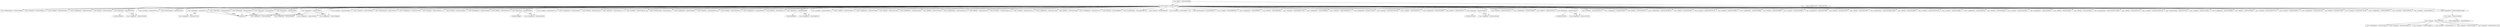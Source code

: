 digraph G {
140204191969040 [shape=box,label="<class 'ir.LoadImmStat'> 140204191969040" ];
140204191968144 [shape=box,label="<class 'ir.UnaryStat'> 140204191968144" ];
140204191968976 [shape=box,label="<class 'ir.StoreStat'> 140204191968976: t1" ];
140204191968464 [shape=box,label="<class 'ir.ReadCommand'> 140204191968464" ];
140204191968592 [shape=box,label="<class 'ir.StoreStat'> 140204191968592: t2" ];
140204192035024 [shape=box,label="<class 'ir.LoadStat'> 140204192035024: x" ];
140204192035280 [shape=box,label="<class 'ir.LoadImmStat'> 140204192035280" ];
140204192035664 [shape=box,label="<class 'ir.BinStat'> 140204192035664" ];
140204192037648 [shape=box,label="<class 'ir.BranchStat'> 140204192037648" ];
140204192037648 -> 140204191058832 [label=label2];
140204192037648 -> 140204192035600;
140204192037072 [shape=box,label="<class 'ir.LoadStat'> 140204192037072: x" ];
140204192037392 [shape=box,label="<class 'ir.PrintCommand'> 140204192037392" ];
140204192037712 [shape=box,label="<class 'ir.BranchStat'> 140204192037712" ];
140204192037712 -> 140204192037264 [label=label1];
140204192037712 -> 4483043416;
140204191058832 [shape=box,label="<class 'ir.EmptyStat'> 140204191058832" ];
140204192035984 [shape=box,label="<class 'ir.LoadStat'> 140204192035984: x" ];
140204192036624 [shape=box,label="<class 'ir.UnaryStat'> 140204192036624" ];
140204192036752 [shape=box,label="<class 'ir.PrintCommand'> 140204192036752" ];
140204192037264 [shape=box,label="<class 'ir.EmptyStat'> 140204192037264" ];
140204192037904 [shape=box,label="<class 'ir.LoadImmStat'> 140204192037904" ];
140204192038224 [shape=box,label="<class 'ir.StoreStat'> 140204192038224: t11" ];
140204191965584 [shape=box,label="<class 'ir.EmptyStat'> 140204191965584" ];
140204192038096 [shape=box,label="<class 'ir.LoadStat'> 140204192038096: x" ];
140204192038608 [shape=box,label="<class 'ir.LoadImmStat'> 140204192038608" ];
140204192002192 [shape=box,label="<class 'ir.BinStat'> 140204192002192" ];
140204192004368 [shape=box,label="<class 'ir.BranchStat'> 140204192004368" ];
140204192004368 -> 140204192004304 [label=label4];
140204192004368 -> 140204192038800;
140204192002384 [shape=box,label="<class 'ir.BranchStat'> 140204192002384" ];
140204192002384 -> 4483043416 [label=square];
140204192002384 -> 4483043416;
140204192002576 [shape=box,label="<class 'ir.LoadStat'> 140204192002576: x" ];
140204192002832 [shape=box,label="<class 'ir.LoadImmStat'> 140204192002832" ];
140204192003216 [shape=box,label="<class 'ir.BinStat'> 140204192003216" ];
140204192003472 [shape=box,label="<class 'ir.StoreStat'> 140204192003472: t17" ];
140204192003792 [shape=box,label="<class 'ir.LoadStat'> 140204192003792: squ" ];
140204192004112 [shape=box,label="<class 'ir.PrintCommand'> 140204192004112" ];
140204192004432 [shape=box,label="<class 'ir.BranchStat'> 140204192004432" ];
140204192004432 -> 140204191965584 [label=label3];
140204192004432 -> 4483043416;
140204192004304 [shape=box,label="<class 'ir.EmptyStat'> 140204192004304" ];
140204192004624 [shape=box,label="<class 'ir.LoadImmStat'> 140204192004624" ];
140204192004944 [shape=box,label="<class 'ir.StoreStat'> 140204192004944: t20" ];
140204191966992 [shape=box,label="<class 'ir.EmptyStat'> 140204191966992" ];
140204192004816 [shape=box,label="<class 'ir.LoadStat'> 140204192004816: x" ];
140204192005328 [shape=box,label="<class 'ir.LoadImmStat'> 140204192005328" ];
140204192005712 [shape=box,label="<class 'ir.BinStat'> 140204192005712" ];
140204190993808 [shape=box,label="<class 'ir.BranchStat'> 140204190993808" ];
140204190993808 -> 140204190993744 [label=label6];
140204190993808 -> 140204192005648;
140204192006032 [shape=box,label="<class 'ir.LoadStat'> 140204192006032: x" ];
140204192014608 [shape=box,label="<class 'ir.LoadStat'> 140204192014608: x" ];
140204192014864 [shape=box,label="<class 'ir.LoadImmStat'> 140204192014864" ];
140204192015248 [shape=box,label="<class 'ir.BinStat'> 140204192015248" ];
140204192015440 [shape=box,label="<class 'ir.LoadImmStat'> 140204192015440" ];
140204192015824 [shape=box,label="<class 'ir.BinStat'> 140204192015824" ];
140204192016208 [shape=box,label="<class 'ir.LoadPtrToSym'> 140204192016208: arr" ];
140204192016528 [shape=box,label="<class 'ir.BinStat'> 140204192016528" ];
140204192016656 [shape=box,label="<class 'ir.StoreStat'> 140204192016656: t24" ];
140204192016784 [shape=box,label="<class 'ir.LoadStat'> 140204192016784: x" ];
140204192017296 [shape=box,label="<class 'ir.LoadImmStat'> 140204192017296" ];
140204192017680 [shape=box,label="<class 'ir.BinStat'> 140204192017680" ];
140204192017872 [shape=box,label="<class 'ir.LoadImmStat'> 140204192017872" ];
140204190990480 [shape=box,label="<class 'ir.BinStat'> 140204190990480" ];
140204190991696 [shape=box,label="<class 'ir.LoadPtrToSym'> 140204190991696: arr" ];
140204190992208 [shape=box,label="<class 'ir.BinStat'> 140204190992208" ];
140204190992272 [shape=box,label="<class 'ir.LoadStat'> 140204190992272: t43" ];
140204190992528 [shape=box,label="<class 'ir.PrintCommand'> 140204190992528" ];
140204190992400 [shape=box,label="<class 'ir.LoadStat'> 140204190992400: x" ];
140204190992912 [shape=box,label="<class 'ir.LoadImmStat'> 140204190992912" ];
140204190993296 [shape=box,label="<class 'ir.BinStat'> 140204190993296" ];
140204190993552 [shape=box,label="<class 'ir.StoreStat'> 140204190993552: t46" ];
140204190993872 [shape=box,label="<class 'ir.BranchStat'> 140204190993872" ];
140204190993872 -> 140204191966992 [label=label5];
140204190993872 -> 4483043416;
140204190993744 [shape=box,label="<class 'ir.EmptyStat'> 140204190993744" ];
140204190994064 [shape=box,label="<class 'ir.LoadImmStat'> 140204190994064" ];
140204190994384 [shape=box,label="<class 'ir.StoreStat'> 140204190994384: t47" ];
140204191023184 [shape=box,label="<class 'ir.LoadImmStat'> 140204191023184" ];
140204191023504 [shape=box,label="<class 'ir.StoreStat'> 140204191023504: t48" ];
140204191966288 [shape=box,label="<class 'ir.EmptyStat'> 140204191966288" ];
140204191023376 [shape=box,label="<class 'ir.LoadStat'> 140204191023376: x" ];
140204191023888 [shape=box,label="<class 'ir.LoadImmStat'> 140204191023888" ];
140204191024272 [shape=box,label="<class 'ir.BinStat'> 140204191024272" ];
140204191058448 [shape=box,label="<class 'ir.BranchStat'> 140204191058448" ];
140204191058448 -> 140204191058384 [label=label10];
140204191058448 -> 140204191024208;
140204191966672 [shape=box,label="<class 'ir.EmptyStat'> 140204191966672" ];
140204191024592 [shape=box,label="<class 'ir.LoadStat'> 140204191024592: y" ];
140204191024848 [shape=box,label="<class 'ir.LoadImmStat'> 140204191024848" ];
140204191025232 [shape=box,label="<class 'ir.BinStat'> 140204191025232" ];
140204191058000 [shape=box,label="<class 'ir.BranchStat'> 140204191058000" ];
140204191058000 -> 140204191057936 [label=label8];
140204191058000 -> 140204191025168;
140204191025552 [shape=box,label="<class 'ir.LoadStat'> 140204191025552: x" ];
140204191025872 [shape=box,label="<class 'ir.LoadImmStat'> 140204191025872" ];
140204191025616 [shape=box,label="<class 'ir.BinStat'> 140204191025616" ];
140204191027088 [shape=box,label="<class 'ir.LoadPtrToSym'> 140204191027088: arr" ];
140204191035664 [shape=box,label="<class 'ir.BinStat'> 140204191035664" ];
140204191035728 [shape=box,label="<class 'ir.LoadStat'> 140204191035728: t61" ];
140204191036048 [shape=box,label="<class 'ir.LoadStat'> 140204191036048: x" ];
140204191036304 [shape=box,label="<class 'ir.LoadImmStat'> 140204191036304" ];
140204191036688 [shape=box,label="<class 'ir.BinStat'> 140204191036688" ];
140204191036880 [shape=box,label="<class 'ir.LoadStat'> 140204191036880: y" ];
140204191037200 [shape=box,label="<class 'ir.LoadImmStat'> 140204191037200" ];
140204191037584 [shape=box,label="<class 'ir.BinStat'> 140204191037584" ];
140204191037904 [shape=box,label="<class 'ir.BinStat'> 140204191037904" ];
140204191038288 [shape=box,label="<class 'ir.LoadPtrToSym'> 140204191038288: multid" ];
140204191038608 [shape=box,label="<class 'ir.BinStat'> 140204191038608" ];
140204191038736 [shape=box,label="<class 'ir.StoreStat'> 140204191038736: t59" ];
140204191038864 [shape=box,label="<class 'ir.LoadStat'> 140204191038864: x" ];
140204191039376 [shape=box,label="<class 'ir.LoadImmStat'> 140204191039376" ];
140204191048016 [shape=box,label="<class 'ir.BinStat'> 140204191048016" ];
140204191048208 [shape=box,label="<class 'ir.LoadStat'> 140204191048208: y" ];
140204191048528 [shape=box,label="<class 'ir.LoadImmStat'> 140204191048528" ];
140204191048912 [shape=box,label="<class 'ir.BinStat'> 140204191048912" ];
140204191049552 [shape=box,label="<class 'ir.BinStat'> 140204191049552" ];
140204191050576 [shape=box,label="<class 'ir.LoadPtrToSym'> 140204191050576: multid" ];
140204191051216 [shape=box,label="<class 'ir.BinStat'> 140204191051216" ];
140204191051280 [shape=box,label="<class 'ir.LoadStat'> 140204191051280: t84" ];
140204191051536 [shape=box,label="<class 'ir.PrintCommand'> 140204191051536" ];
140204191051408 [shape=box,label="<class 'ir.LoadStat'> 140204191051408: x" ];
140204191056080 [shape=box,label="<class 'ir.LoadImmStat'> 140204191056080" ];
140204191056464 [shape=box,label="<class 'ir.BinStat'> 140204191056464" ];
140204191056720 [shape=box,label="<class 'ir.StoreStat'> 140204191056720: t87" ];
140204191056592 [shape=box,label="<class 'ir.LoadStat'> 140204191056592: y" ];
140204191057104 [shape=box,label="<class 'ir.LoadImmStat'> 140204191057104" ];
140204191057488 [shape=box,label="<class 'ir.BinStat'> 140204191057488" ];
140204191057744 [shape=box,label="<class 'ir.StoreStat'> 140204191057744: t90" ];
140204191058064 [shape=box,label="<class 'ir.BranchStat'> 140204191058064" ];
140204191058064 -> 140204191966672 [label=label7];
140204191058064 -> 4483043416;
140204191057936 [shape=box,label="<class 'ir.EmptyStat'> 140204191057936" ];
140204191058512 [shape=box,label="<class 'ir.BranchStat'> 140204191058512" ];
140204191058512 -> 140204191966288 [label=label9];
140204191058512 -> 4483043416;
140204191058384 [shape=box,label="<class 'ir.EmptyStat'> 140204191058384" ];
140204191908496 [shape=box,label="<class 'ir.StatList'> 140204191908496" ];
140204191908496 -> 140204191969040 [pos=0];
140204191908496 -> 140204191968144 [pos=1];
140204191908496 -> 140204191968976 [pos=2];
140204191908496 -> 140204191968464 [pos=3];
140204191908496 -> 140204191968592 [pos=4];
140204191908496 -> 140204192035024 [pos=5];
140204191908496 -> 140204192035280 [pos=6];
140204191908496 -> 140204192035664 [pos=7];
140204191908496 -> 140204192037648 [pos=8];
140204191908496 -> 140204192037072 [pos=9];
140204191908496 -> 140204192037392 [pos=10];
140204191908496 -> 140204192037712 [pos=11];
140204191908496 -> 140204191058832 [pos=12];
140204191908496 -> 140204192035984 [pos=13];
140204191908496 -> 140204192036624 [pos=14];
140204191908496 -> 140204192036752 [pos=15];
140204191908496 -> 140204192037264 [pos=16];
140204191908496 -> 140204192037904 [pos=17];
140204191908496 -> 140204192038224 [pos=18];
140204191908496 -> 140204191965584 [pos=19];
140204191908496 -> 140204192038096 [pos=20];
140204191908496 -> 140204192038608 [pos=21];
140204191908496 -> 140204192002192 [pos=22];
140204191908496 -> 140204192004368 [pos=23];
140204191908496 -> 140204192002384 [pos=24];
140204191908496 -> 140204192002576 [pos=25];
140204191908496 -> 140204192002832 [pos=26];
140204191908496 -> 140204192003216 [pos=27];
140204191908496 -> 140204192003472 [pos=28];
140204191908496 -> 140204192003792 [pos=29];
140204191908496 -> 140204192004112 [pos=30];
140204191908496 -> 140204192004432 [pos=31];
140204191908496 -> 140204192004304 [pos=32];
140204191908496 -> 140204192004624 [pos=33];
140204191908496 -> 140204192004944 [pos=34];
140204191908496 -> 140204191966992 [pos=35];
140204191908496 -> 140204192004816 [pos=36];
140204191908496 -> 140204192005328 [pos=37];
140204191908496 -> 140204192005712 [pos=38];
140204191908496 -> 140204190993808 [pos=39];
140204191908496 -> 140204192006032 [pos=40];
140204191908496 -> 140204192014608 [pos=41];
140204191908496 -> 140204192014864 [pos=42];
140204191908496 -> 140204192015248 [pos=43];
140204191908496 -> 140204192015440 [pos=44];
140204191908496 -> 140204192015824 [pos=45];
140204191908496 -> 140204192016208 [pos=46];
140204191908496 -> 140204192016528 [pos=47];
140204191908496 -> 140204192016656 [pos=48];
140204191908496 -> 140204192016784 [pos=49];
140204191908496 -> 140204192017296 [pos=50];
140204191908496 -> 140204192017680 [pos=51];
140204191908496 -> 140204192017872 [pos=52];
140204191908496 -> 140204190990480 [pos=53];
140204191908496 -> 140204190991696 [pos=54];
140204191908496 -> 140204190992208 [pos=55];
140204191908496 -> 140204190992272 [pos=56];
140204191908496 -> 140204190992528 [pos=57];
140204191908496 -> 140204190992400 [pos=58];
140204191908496 -> 140204190992912 [pos=59];
140204191908496 -> 140204190993296 [pos=60];
140204191908496 -> 140204190993552 [pos=61];
140204191908496 -> 140204190993872 [pos=62];
140204191908496 -> 140204190993744 [pos=63];
140204191908496 -> 140204190994064 [pos=64];
140204191908496 -> 140204190994384 [pos=65];
140204191908496 -> 140204191023184 [pos=66];
140204191908496 -> 140204191023504 [pos=67];
140204191908496 -> 140204191966288 [pos=68];
140204191908496 -> 140204191023376 [pos=69];
140204191908496 -> 140204191023888 [pos=70];
140204191908496 -> 140204191024272 [pos=71];
140204191908496 -> 140204191058448 [pos=72];
140204191908496 -> 140204191966672 [pos=73];
140204191908496 -> 140204191024592 [pos=74];
140204191908496 -> 140204191024848 [pos=75];
140204191908496 -> 140204191025232 [pos=76];
140204191908496 -> 140204191058000 [pos=77];
140204191908496 -> 140204191025552 [pos=78];
140204191908496 -> 140204191025872 [pos=79];
140204191908496 -> 140204191025616 [pos=80];
140204191908496 -> 140204191027088 [pos=81];
140204191908496 -> 140204191035664 [pos=82];
140204191908496 -> 140204191035728 [pos=83];
140204191908496 -> 140204191036048 [pos=84];
140204191908496 -> 140204191036304 [pos=85];
140204191908496 -> 140204191036688 [pos=86];
140204191908496 -> 140204191036880 [pos=87];
140204191908496 -> 140204191037200 [pos=88];
140204191908496 -> 140204191037584 [pos=89];
140204191908496 -> 140204191037904 [pos=90];
140204191908496 -> 140204191038288 [pos=91];
140204191908496 -> 140204191038608 [pos=92];
140204191908496 -> 140204191038736 [pos=93];
140204191908496 -> 140204191038864 [pos=94];
140204191908496 -> 140204191039376 [pos=95];
140204191908496 -> 140204191048016 [pos=96];
140204191908496 -> 140204191048208 [pos=97];
140204191908496 -> 140204191048528 [pos=98];
140204191908496 -> 140204191048912 [pos=99];
140204191908496 -> 140204191049552 [pos=100];
140204191908496 -> 140204191050576 [pos=101];
140204191908496 -> 140204191051216 [pos=102];
140204191908496 -> 140204191051280 [pos=103];
140204191908496 -> 140204191051536 [pos=104];
140204191908496 -> 140204191051408 [pos=105];
140204191908496 -> 140204191056080 [pos=106];
140204191908496 -> 140204191056464 [pos=107];
140204191908496 -> 140204191056720 [pos=108];
140204191908496 -> 140204191056592 [pos=109];
140204191908496 -> 140204191057104 [pos=110];
140204191908496 -> 140204191057488 [pos=111];
140204191908496 -> 140204191057744 [pos=112];
140204191908496 -> 140204191058064 [pos=113];
140204191908496 -> 140204191057936 [pos=114];
140204191908496 -> 140204191058512 [pos=115];
140204191908496 -> 140204191058384 [pos=116];
140204191058704 [shape=box,label="<class 'ir.LoadImmStat'> 140204191058704" ];
140204191059088 [shape=box,label="<class 'ir.StoreStat'> 140204191059088: t91" ];
140204191058960 [shape=box,label="<class 'ir.LoadStat'> 140204191058960: x" ];
140204191059472 [shape=box,label="<class 'ir.LoadStat'> 140204191059472: x" ];
140204191059856 [shape=box,label="<class 'ir.BinStat'> 140204191059856" ];
140204191064272 [shape=box,label="<class 'ir.StoreStat'> 140204191064272: t94" ];
140204191907984 [shape=box,label="<class 'ir.StatList'> 140204191907984" ];
140204191907984 -> 140204191058704 [pos=0];
140204191907984 -> 140204191059088 [pos=1];
140204191907984 -> 140204191058960 [pos=2];
140204191907984 -> 140204191059472 [pos=3];
140204191907984 -> 140204191059856 [pos=4];
140204191907984 -> 140204191064272 [pos=5];
140204191891216 [label="<class 'ir.DefinitionList'> 140204191891216" ];
140204191908304 [shape=box,label="<class 'ir.Block'> 140204191908304" ];
140204191908304 -> 140204191907984;
140204191908304 -> 140204191891216;
140204191908432 [label="<class 'ir.FunctionDef'> 140204191908432: square" ];
140204191908432 -> 140204191908304;
140204145117072 [label="<class 'ir.DefinitionList'> 140204145117072" ];
140204145117072 -> 140204191908432 [pos=0];
140204191968080 [shape=box,label="<class 'ir.Block'> 140204191968080" ];
140204191968080 -> 140204191908496;
140204191968080 -> 140204145117072;
}
